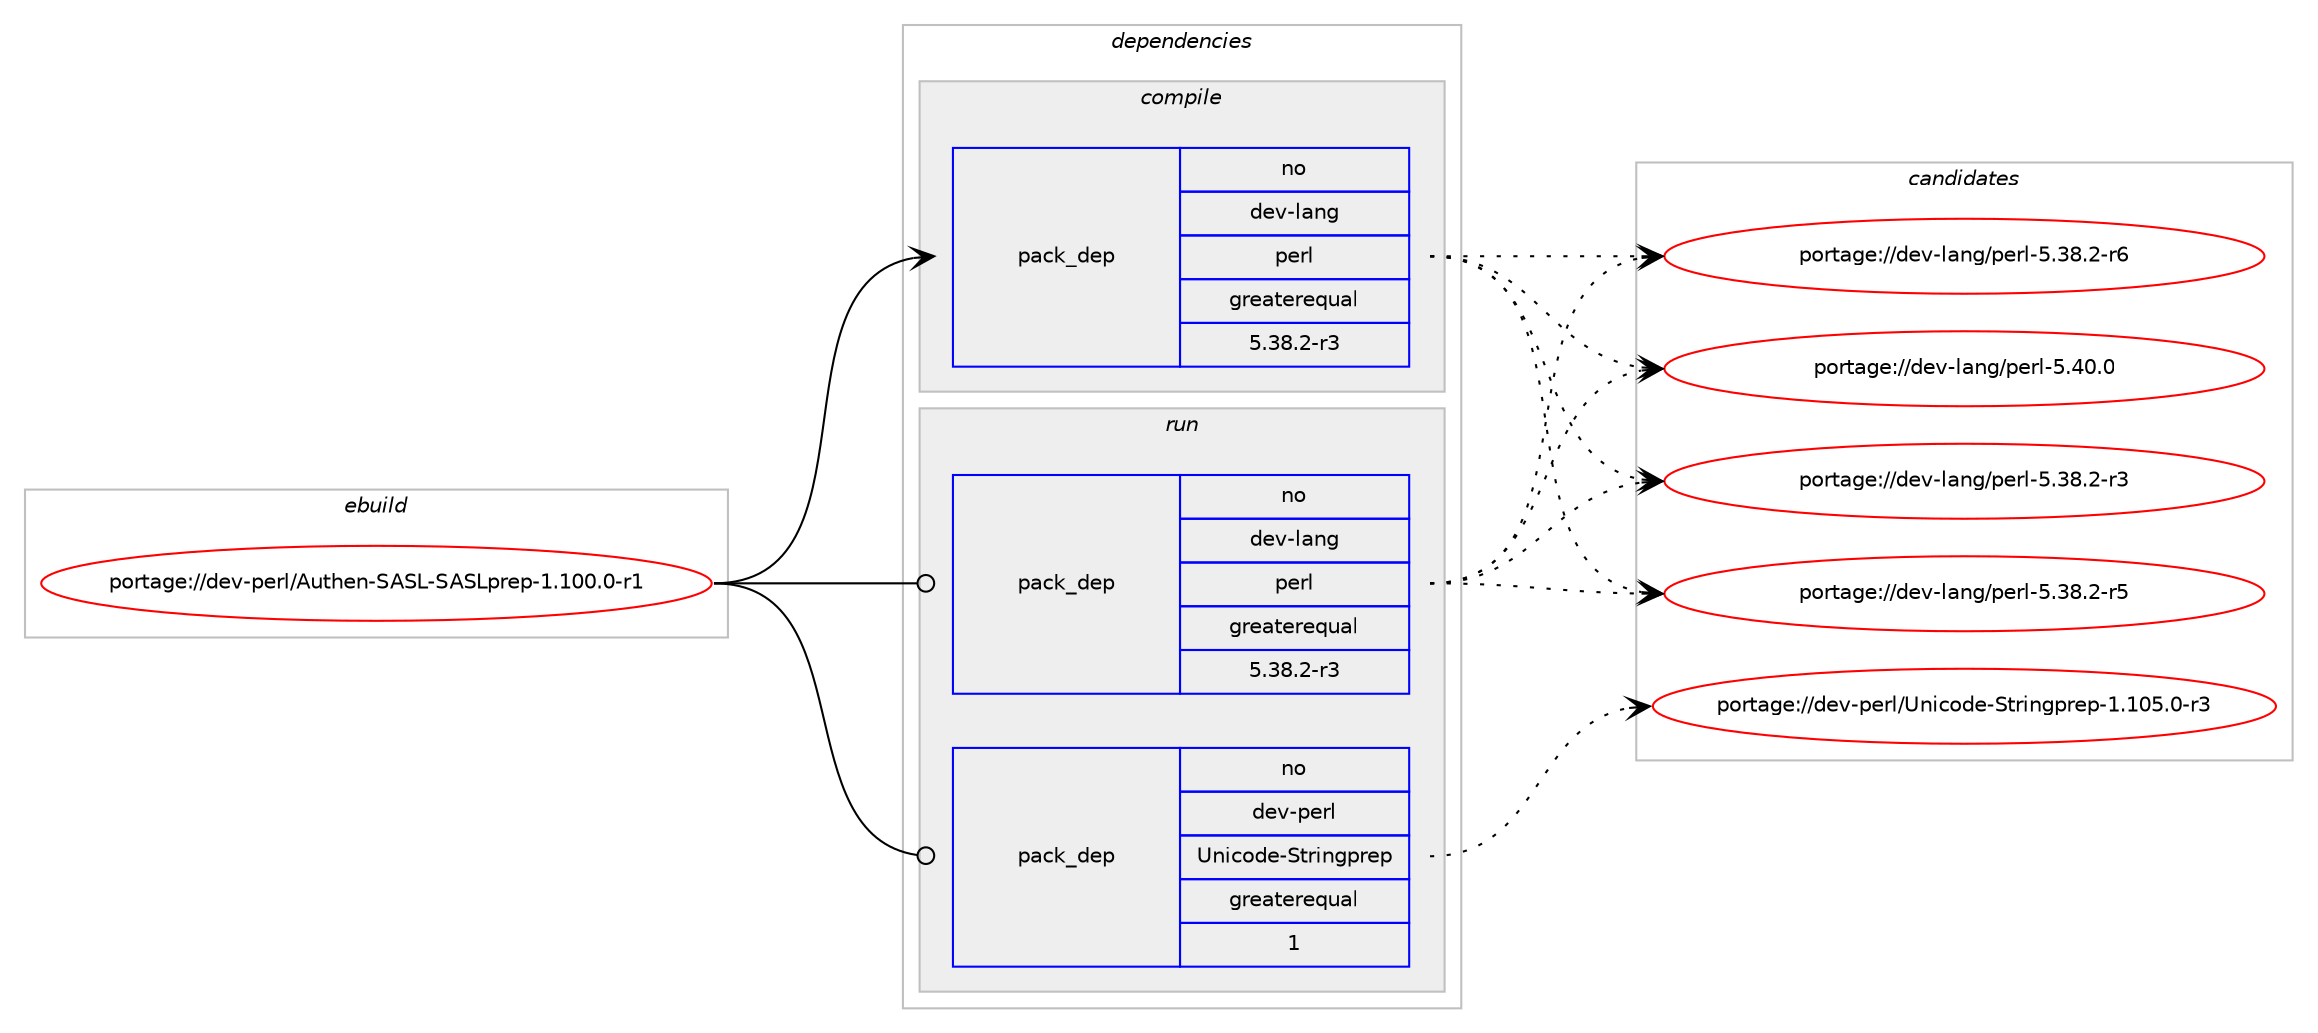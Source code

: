 digraph prolog {

# *************
# Graph options
# *************

newrank=true;
concentrate=true;
compound=true;
graph [rankdir=LR,fontname=Helvetica,fontsize=10,ranksep=1.5];#, ranksep=2.5, nodesep=0.2];
edge  [arrowhead=vee];
node  [fontname=Helvetica,fontsize=10];

# **********
# The ebuild
# **********

subgraph cluster_leftcol {
color=gray;
rank=same;
label=<<i>ebuild</i>>;
id [label="portage://dev-perl/Authen-SASL-SASLprep-1.100.0-r1", color=red, width=4, href="../dev-perl/Authen-SASL-SASLprep-1.100.0-r1.svg"];
}

# ****************
# The dependencies
# ****************

subgraph cluster_midcol {
color=gray;
label=<<i>dependencies</i>>;
subgraph cluster_compile {
fillcolor="#eeeeee";
style=filled;
label=<<i>compile</i>>;
subgraph pack33161 {
dependency63227 [label=<<TABLE BORDER="0" CELLBORDER="1" CELLSPACING="0" CELLPADDING="4" WIDTH="220"><TR><TD ROWSPAN="6" CELLPADDING="30">pack_dep</TD></TR><TR><TD WIDTH="110">no</TD></TR><TR><TD>dev-lang</TD></TR><TR><TD>perl</TD></TR><TR><TD>greaterequal</TD></TR><TR><TD>5.38.2-r3</TD></TR></TABLE>>, shape=none, color=blue];
}
id:e -> dependency63227:w [weight=20,style="solid",arrowhead="vee"];
}
subgraph cluster_compileandrun {
fillcolor="#eeeeee";
style=filled;
label=<<i>compile and run</i>>;
}
subgraph cluster_run {
fillcolor="#eeeeee";
style=filled;
label=<<i>run</i>>;
subgraph pack33162 {
dependency63228 [label=<<TABLE BORDER="0" CELLBORDER="1" CELLSPACING="0" CELLPADDING="4" WIDTH="220"><TR><TD ROWSPAN="6" CELLPADDING="30">pack_dep</TD></TR><TR><TD WIDTH="110">no</TD></TR><TR><TD>dev-lang</TD></TR><TR><TD>perl</TD></TR><TR><TD>greaterequal</TD></TR><TR><TD>5.38.2-r3</TD></TR></TABLE>>, shape=none, color=blue];
}
id:e -> dependency63228:w [weight=20,style="solid",arrowhead="odot"];
# *** BEGIN UNKNOWN DEPENDENCY TYPE (TODO) ***
# id -> package_dependency(portage://dev-perl/Authen-SASL-SASLprep-1.100.0-r1,run,no,dev-lang,perl,none,[,,],any_same_slot,[])
# *** END UNKNOWN DEPENDENCY TYPE (TODO) ***

subgraph pack33163 {
dependency63229 [label=<<TABLE BORDER="0" CELLBORDER="1" CELLSPACING="0" CELLPADDING="4" WIDTH="220"><TR><TD ROWSPAN="6" CELLPADDING="30">pack_dep</TD></TR><TR><TD WIDTH="110">no</TD></TR><TR><TD>dev-perl</TD></TR><TR><TD>Unicode-Stringprep</TD></TR><TR><TD>greaterequal</TD></TR><TR><TD>1</TD></TR></TABLE>>, shape=none, color=blue];
}
id:e -> dependency63229:w [weight=20,style="solid",arrowhead="odot"];
}
}

# **************
# The candidates
# **************

subgraph cluster_choices {
rank=same;
color=gray;
label=<<i>candidates</i>>;

subgraph choice33161 {
color=black;
nodesep=1;
choice100101118451089711010347112101114108455346515646504511451 [label="portage://dev-lang/perl-5.38.2-r3", color=red, width=4,href="../dev-lang/perl-5.38.2-r3.svg"];
choice100101118451089711010347112101114108455346515646504511453 [label="portage://dev-lang/perl-5.38.2-r5", color=red, width=4,href="../dev-lang/perl-5.38.2-r5.svg"];
choice100101118451089711010347112101114108455346515646504511454 [label="portage://dev-lang/perl-5.38.2-r6", color=red, width=4,href="../dev-lang/perl-5.38.2-r6.svg"];
choice10010111845108971101034711210111410845534652484648 [label="portage://dev-lang/perl-5.40.0", color=red, width=4,href="../dev-lang/perl-5.40.0.svg"];
dependency63227:e -> choice100101118451089711010347112101114108455346515646504511451:w [style=dotted,weight="100"];
dependency63227:e -> choice100101118451089711010347112101114108455346515646504511453:w [style=dotted,weight="100"];
dependency63227:e -> choice100101118451089711010347112101114108455346515646504511454:w [style=dotted,weight="100"];
dependency63227:e -> choice10010111845108971101034711210111410845534652484648:w [style=dotted,weight="100"];
}
subgraph choice33162 {
color=black;
nodesep=1;
choice100101118451089711010347112101114108455346515646504511451 [label="portage://dev-lang/perl-5.38.2-r3", color=red, width=4,href="../dev-lang/perl-5.38.2-r3.svg"];
choice100101118451089711010347112101114108455346515646504511453 [label="portage://dev-lang/perl-5.38.2-r5", color=red, width=4,href="../dev-lang/perl-5.38.2-r5.svg"];
choice100101118451089711010347112101114108455346515646504511454 [label="portage://dev-lang/perl-5.38.2-r6", color=red, width=4,href="../dev-lang/perl-5.38.2-r6.svg"];
choice10010111845108971101034711210111410845534652484648 [label="portage://dev-lang/perl-5.40.0", color=red, width=4,href="../dev-lang/perl-5.40.0.svg"];
dependency63228:e -> choice100101118451089711010347112101114108455346515646504511451:w [style=dotted,weight="100"];
dependency63228:e -> choice100101118451089711010347112101114108455346515646504511453:w [style=dotted,weight="100"];
dependency63228:e -> choice100101118451089711010347112101114108455346515646504511454:w [style=dotted,weight="100"];
dependency63228:e -> choice10010111845108971101034711210111410845534652484648:w [style=dotted,weight="100"];
}
subgraph choice33163 {
color=black;
nodesep=1;
choice10010111845112101114108478511010599111100101458311611410511010311211410111245494649485346484511451 [label="portage://dev-perl/Unicode-Stringprep-1.105.0-r3", color=red, width=4,href="../dev-perl/Unicode-Stringprep-1.105.0-r3.svg"];
dependency63229:e -> choice10010111845112101114108478511010599111100101458311611410511010311211410111245494649485346484511451:w [style=dotted,weight="100"];
}
}

}
